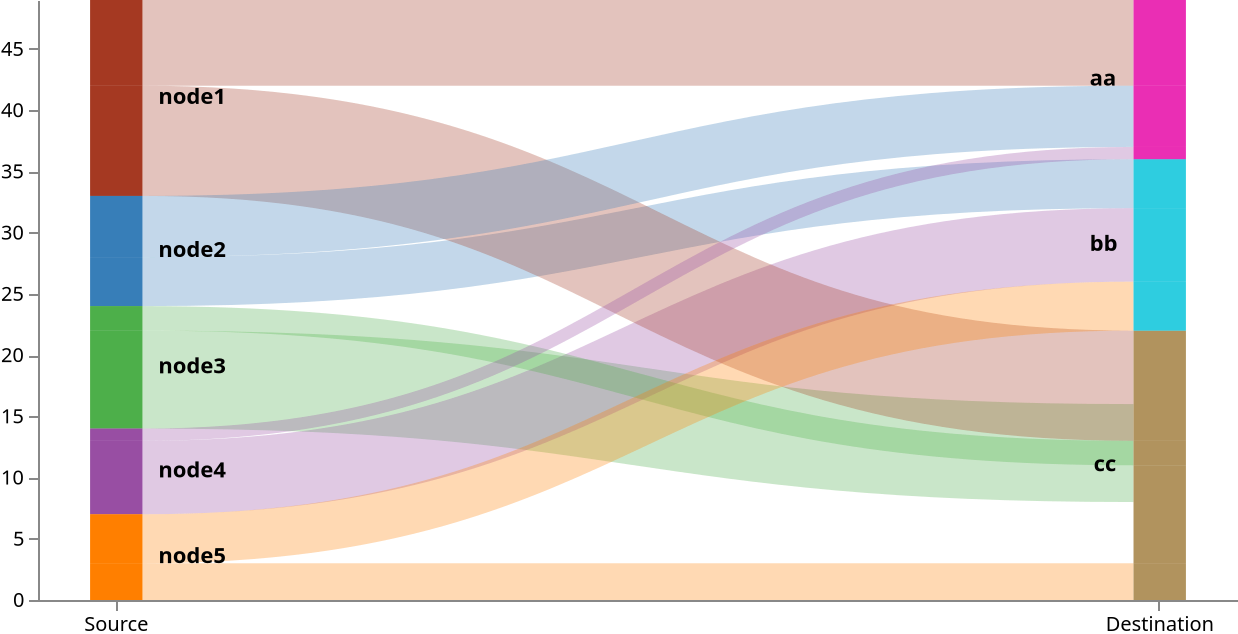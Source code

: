 {
  "$schema": "https://vega.github.io/schema/vega/v5.2.json",
  "height": 300,
  "width": 600,
  "data": [
    {
      "name": "rawData",
      "values": [
        {"key": {"stk1": "node1", "stk2": "aa"}, "doc_count": 7},
        {"key": {"stk1": "node2", "stk2": "bb"}, "doc_count": 4},
        {"key": {"stk1": "node3", "stk2": "cc"}, "doc_count": 8},
        {"key": {"stk1": "node4", "stk2": "bb"}, "doc_count": 6},
        {"key": {"stk1": "node5", "stk2": "cc"}, "doc_count": 3},
        {"key": {"stk1": "node1", "stk2": "cc"}, "doc_count": 9},
        {"key": {"stk1": "node2", "stk2": "aa"}, "doc_count": 5},
        {"key": {"stk1": "node3", "stk2": "cc"}, "doc_count": 2},
        {"key": {"stk1": "node4", "stk2": "aa"}, "doc_count": 1},
        {"key": {"stk1": "node5", "stk2": "bb"}, "doc_count": 4}
      ],
      "transform": [
        {"type": "formula", "expr": "datum.key.stk1", "as": "stk1"},
        {"type": "formula", "expr": "datum.key.stk2", "as": "stk2"},
        {"type": "formula", "expr": "datum.doc_count", "as": "size"}
      ]
    },
    {
      "name": "nodes",
      "source": "rawData",
      "transform": [
        {
          "type": "filter",
          "expr": "!groupSelector || groupSelector.stk1 == datum.stk1 || groupSelector.stk2 == datum.stk2"
        },
        {"type": "formula", "expr": "datum.stk1+datum.stk2", "as": "key"},
        {"type": "fold", "fields": ["stk1", "stk2"], "as": ["stack", "grpId"]},
        {
          "type": "formula",
          "expr": "datum.stack == 'stk1' ? datum.stk1+' '+datum.stk2 : datum.stk2+' '+datum.stk1",
          "as": "sortField"
        },
        {
          "type": "stack",
          "groupby": ["stack"],
          "sort": {"field": "sortField", "order": "descending"},
          "field": "size"
        },
        {"type": "formula", "expr": "(datum.y0+datum.y1)/2", "as": "yc"}
      ]
    },
    {
      "name": "groups",
      "source": "nodes",
      "transform": [
        {
          "type": "aggregate",
          "groupby": ["stack", "grpId"],
          "fields": ["size"],
          "ops": ["sum"],
          "as": ["total"]
        },
        {
          "type": "stack",
          "groupby": ["stack"],
          "sort": {"field": "grpId", "order": "descending"},
          "field": "total"
        },
        {"type": "formula", "expr": "scale('y', datum.y0)", "as": "scaledY0"},
        {"type": "formula", "expr": "scale('y', datum.y1)", "as": "scaledY1"},
        {
          "type": "formula",
          "expr": "datum.stack == 'stk1'",
          "as": "rightLabel"
        },
        {
          "type": "formula",
          "expr": "datum.total/domain('y')[1]",
          "as": "percentage"
        }
      ]
    },
    {
      "name": "destinationNodes",
      "source": "nodes",
      "transform": [{"type": "filter", "expr": "datum.stack == 'stk2'"}]
    },
    {
      "name": "edges",
      "source": "nodes",
      "transform": [
        {"type": "filter", "expr": "datum.stack == 'stk1'"},
        {
          "type": "lookup",
          "from": "destinationNodes",
          "key": "key",
          "fields": ["key"],
          "as": ["target"]
        },
        {
          "type": "linkpath",
          "orient": "horizontal",
          "shape": "diagonal",
          "sourceY": {"expr": "scale('y', datum.yc)"},
          "sourceX": {"expr": "scale('x', 'stk1') + bandwidth('x')"},
          "targetY": {"expr": "scale('y', datum.target.yc)"},
          "targetX": {"expr": "scale('x', 'stk2')"}
        },
        {
          "type": "formula",
          "expr": "range('y')[0]-scale('y', datum.size)",
          "as": "strokeWidth"
        },
        {
          "type": "formula",
          "expr": "datum.size/domain('y')[1]",
          "as": "percentage"
        }
      ]
    }
  ],
  "scales": [
    {
      "name": "x",
      "type": "band",
      "range": "width",
      "domain": ["stk1", "stk2"],
      "paddingOuter": 0.05,
      "paddingInner": 0.95
    },
    {
      "name": "y",
      "type": "linear",
      "range": "height",
      "domain": {"data": "nodes", "field": "y1"}
    },
    {
      "name": "color",
      "type": "ordinal",
      "range": [
        "#a53922",
        "#377eb8",
        "#4daf4a",
        "#984ea3",
        "#ff7f00"
      ],
      "domain": {"data": "rawData", "field": "stk1"}
    },
    {
      "name": "color2",
      "type": "ordinal",
      "range": [
        "#ea2eb4",
        "#2ecde0",
        "#b1935e"
      ],
      "domain": {"data": "rawData", "field": "stk2"}
    },    
    {
      "name": "stackNames",
      "type": "ordinal",
      "range": ["Source", "Destination"],
      "domain": ["stk1", "stk2"]
    }
  ],
  "axes": [
    {
      "orient": "bottom",
      "scale": "x",
      "encode": {
        "labels": {
          "update": {"text": {"scale": "stackNames", "field": "value"}}
        }
      }
    },
    {"orient": "left", "scale": "y"}
  ],
  "marks": [
    {
      "type": "path",
      "name": "edgeMark",
      "from": {"data": "edges"},
      "clip": true,
      "encode": {
        "update": {
          "stroke": [
            {
              "test": "groupSelector && groupSelector.stack=='stk1'",
              "scale": "color",
              "field": "stk2"
            },
            {"scale": "color", "field": "stk1"}
          ],
          "strokeWidth": {"field": "strokeWidth"},
          "path": {"field": "path"},
          "strokeOpacity": {
            "signal": "!groupSelector && (groupHover.stk1 == datum.stk1 || groupHover.stk2 == datum.stk2) ? 0.9 : 0.3"
          },
          "zindex": {
            "signal": "!groupSelector && (groupHover.stk1 == datum.stk1 || groupHover.stk2 == datum.stk2) ? 1 : 0"
          },
          "tooltip": {
            "signal": "datum.stk1 + ' → ' + datum.stk2 + '    ' + format(datum.size, ',.0f') + '   (' + format(datum.percentage, '.1%') + ')'"
          }
        },
        "hover": {"strokeOpacity": {"value": 1}}
      }
    },
    {
      "type": "rect",
      "name": "groupMark",
      "from": {"data": "groups"},
      "encode": {
        "enter": {
          "fill": [
            {
              "test": "datum.stack == 'stk1'",
              "scale": "color",
              "field": "grpId"
            },
            {
              "test": "datum.stack == 'stk2'",
              "scale": "color2",
              "field": "grpId"
            }
          ],
          "width": {"scale": "x", "band": 1}
        },
        "update": {
          "x": {"scale": "x", "field": "stack"},
          "y": {"field": "scaledY0"},
          "y2": {"field": "scaledY1"},
          "fillOpacity": {"value": 0.6},
          "tooltip": {
            "signal": "datum.grpId + '   ' + format(datum.total, ',.0f') + '   (' + format(datum.percentage, '.1%') + ')'"
          }
        },
        "hover": {
          "fillOpacity": {"value": 1}
        }
      }
    },    
    {
      "type": "text",
      "from": {"data": "groups"},
      "interactive": false,
      "encode": {
        "update": {
          "x": {
            "signal": "scale('x', datum.stack) + (datum.rightLabel ? bandwidth('x') + 8 : -8)"
          },
          "yc": {"signal": "(datum.scaledY0 + datum.scaledY1)/2"},
          "align": {"signal": "datum.rightLabel ? 'left' : 'right'"},
          "baseline": {"value": "middle"},
          "fontWeight": {"value": "bold"},
          "text": {
            "signal": "abs(datum.scaledY0-datum.scaledY1) > 13 ? datum.grpId : ''"
          }
        }
      }
    },
    {
      "type": "group",
      "data": [
        {
          "name": "dataForShowAll",
          "values": [{}],
          "transform": [{"type": "filter", "expr": "groupSelector"}]
        }
      ],
      "encode": {
        "enter": {
          "xc": {"signal": "width/2"},
          "y": {"value": 30},
          "width": {"value": 80},
          "height": {"value": 30}
        }
      },
      "marks": [
        {
          "type": "group",
          "name": "groupReset",
          "from": {"data": "dataForShowAll"},
          "encode": {
            "enter": {
              "cornerRadius": {"value": 6},
              "fill": {"value": "#f5f5f5"},
              "stroke": {"value": "#c1c1c1"},
              "strokeWidth": {"value": 2},
              "height": {"field": {"group": "height"}},
              "width": {"field": {"group": "width"}}
            },
            "update": {"opacity": {"value": 1}},
            "hover": {"opacity": {"value": 0.7}}
          },
          "marks": [
            {
              "type": "text",
              "interactive": false,
              "encode": {
                "enter": {
                  "xc": {"field": {"group": "width"}, "mult": 0.5},
                  "yc": {
                    "field": {"group": "height"},
                    "mult": 0.5,
                    "offset": 2
                  },
                  "align": {"value": "center"},
                  "baseline": {"value": "middle"},
                  "fontWeight": {"value": "bold"},
                  "text": {"value": "Show All"}
                }
              }
            }
          ]
        }
      ]
    },
    {
      "type": "rect",
      "from": {"data": "nodes"},
      "encode": {
        "enter": {
          "width": {"scale": "x", "band": 1},
          "x": {"scale": "x", "field": "stack"},
          "y": {"field": "y0", "scale": "y"},
          "y2": {"field": "y1", "scale": "y"},
          "fill": [
            {
              "test": "datum.stack == 'stk1'",
              "scale": "color",
              "field": "stk1"
            },
            {
              "test": "datum.stack == 'stk2'",
              "scale": "color2",
              "field": "stk2"
            }
          ]
        }
      }
    }    
  ],
  "signals": [
    {
      "name": "groupHover",
      "value": {},
      "on": [
        {
          "events": "@groupMark:mouseover",
          "update": "{stk1:datum.stack=='stk1' && datum.grpId, stk2:datum.stack=='stk2' && datum.grpId}"
        },
        {"events": "mouseout", "update": "{}"}
      ]
    },
    {
      "name": "groupSelector",
      "value": false,
      "on": [
        {
          "events": "@groupMark:click!",
          "update": "{stack:datum.stack, stk1:datum.stack=='stk1' && datum.grpId, stk2:datum.stack=='stk2' && datum.grpId}"
        },
        {
          "events": [
            {"type": "click", "markname": "groupReset"},
            {"type": "dblclick"}
          ],
          "update": "false"
        }
      ]
    }
  ]
}